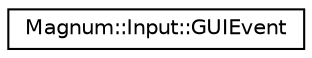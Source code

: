 digraph "圖形化之類別階層"
{
  edge [fontname="Helvetica",fontsize="10",labelfontname="Helvetica",labelfontsize="10"];
  node [fontname="Helvetica",fontsize="10",shape=record];
  rankdir="LR";
  Node1 [label="Magnum::Input::GUIEvent",height=0.2,width=0.4,color="black", fillcolor="white", style="filled",URL="$class_magnum_1_1_input_1_1_g_u_i_event.html"];
}
